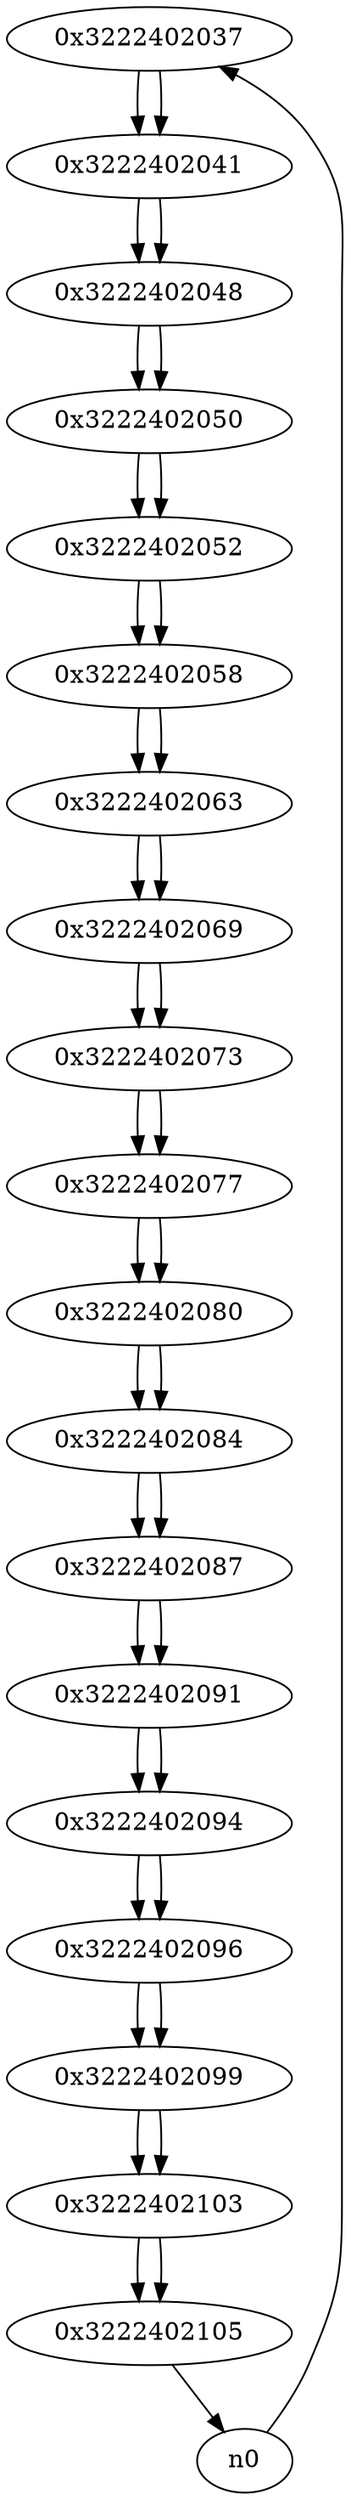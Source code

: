 digraph G{
/* nodes */
  n1 [label="0x3222402037"]
  n2 [label="0x3222402041"]
  n3 [label="0x3222402048"]
  n4 [label="0x3222402050"]
  n5 [label="0x3222402052"]
  n6 [label="0x3222402058"]
  n7 [label="0x3222402063"]
  n8 [label="0x3222402069"]
  n9 [label="0x3222402073"]
  n10 [label="0x3222402077"]
  n11 [label="0x3222402080"]
  n12 [label="0x3222402084"]
  n13 [label="0x3222402087"]
  n14 [label="0x3222402091"]
  n15 [label="0x3222402094"]
  n16 [label="0x3222402096"]
  n17 [label="0x3222402099"]
  n18 [label="0x3222402103"]
  n19 [label="0x3222402105"]
/* edges */
n1 -> n2;
n0 -> n1;
n2 -> n3;
n1 -> n2;
n3 -> n4;
n2 -> n3;
n4 -> n5;
n3 -> n4;
n5 -> n6;
n4 -> n5;
n6 -> n7;
n5 -> n6;
n7 -> n8;
n6 -> n7;
n8 -> n9;
n7 -> n8;
n9 -> n10;
n8 -> n9;
n10 -> n11;
n9 -> n10;
n11 -> n12;
n10 -> n11;
n12 -> n13;
n11 -> n12;
n13 -> n14;
n12 -> n13;
n14 -> n15;
n13 -> n14;
n15 -> n16;
n14 -> n15;
n16 -> n17;
n15 -> n16;
n17 -> n18;
n16 -> n17;
n18 -> n19;
n17 -> n18;
n19 -> n0;
n18 -> n19;
}
